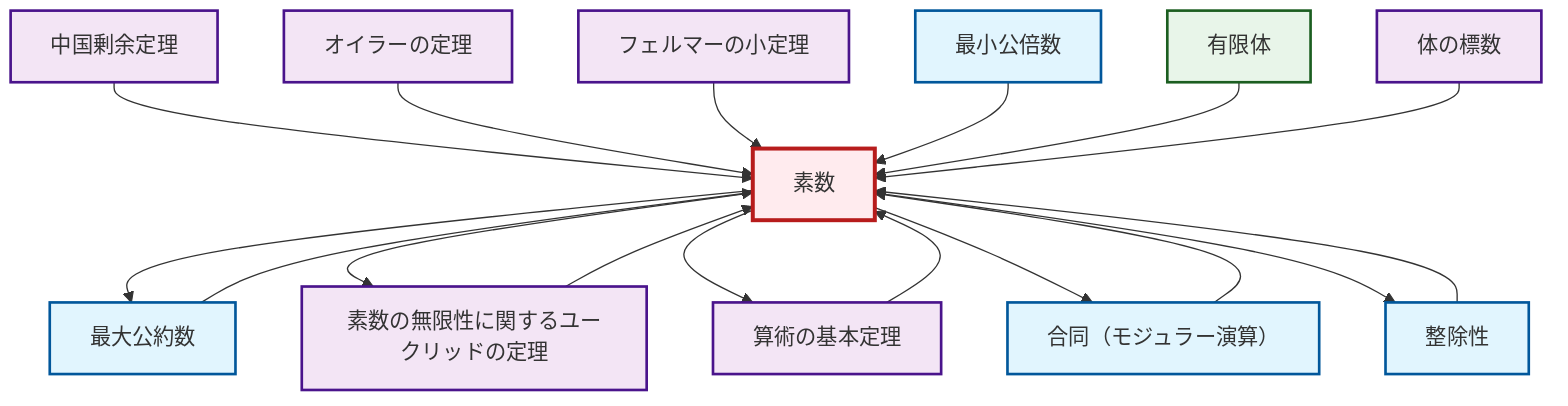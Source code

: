 graph TD
    classDef definition fill:#e1f5fe,stroke:#01579b,stroke-width:2px
    classDef theorem fill:#f3e5f5,stroke:#4a148c,stroke-width:2px
    classDef axiom fill:#fff3e0,stroke:#e65100,stroke-width:2px
    classDef example fill:#e8f5e9,stroke:#1b5e20,stroke-width:2px
    classDef current fill:#ffebee,stroke:#b71c1c,stroke-width:3px
    thm-fermat-little["フェルマーの小定理"]:::theorem
    def-congruence["合同（モジュラー演算）"]:::definition
    def-divisibility["整除性"]:::definition
    def-prime["素数"]:::definition
    def-lcm["最小公倍数"]:::definition
    def-gcd["最大公約数"]:::definition
    thm-chinese-remainder["中国剰余定理"]:::theorem
    thm-fundamental-arithmetic["算術の基本定理"]:::theorem
    thm-euclid-infinitude-primes["素数の無限性に関するユークリッドの定理"]:::theorem
    thm-field-characteristic["体の標数"]:::theorem
    ex-finite-field["有限体"]:::example
    thm-euler["オイラーの定理"]:::theorem
    thm-chinese-remainder --> def-prime
    thm-euclid-infinitude-primes --> def-prime
    thm-euler --> def-prime
    thm-fundamental-arithmetic --> def-prime
    thm-fermat-little --> def-prime
    def-prime --> def-gcd
    def-gcd --> def-prime
    def-prime --> thm-euclid-infinitude-primes
    def-lcm --> def-prime
    ex-finite-field --> def-prime
    def-prime --> thm-fundamental-arithmetic
    def-prime --> def-congruence
    thm-field-characteristic --> def-prime
    def-prime --> def-divisibility
    def-divisibility --> def-prime
    def-congruence --> def-prime
    class def-prime current